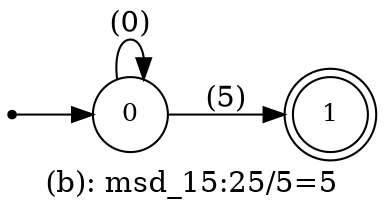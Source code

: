 digraph G {
label = "(b): msd_15:25/5=5";
rankdir = LR;
node [shape = circle, label="0", fontsize=12]0;
node [shape = doublecircle, label="1", fontsize=12]1;
node [shape = point ]; qi
qi ->0;
0 -> 0[ label = "(0)"];
0 -> 1[ label = "(5)"];
}
